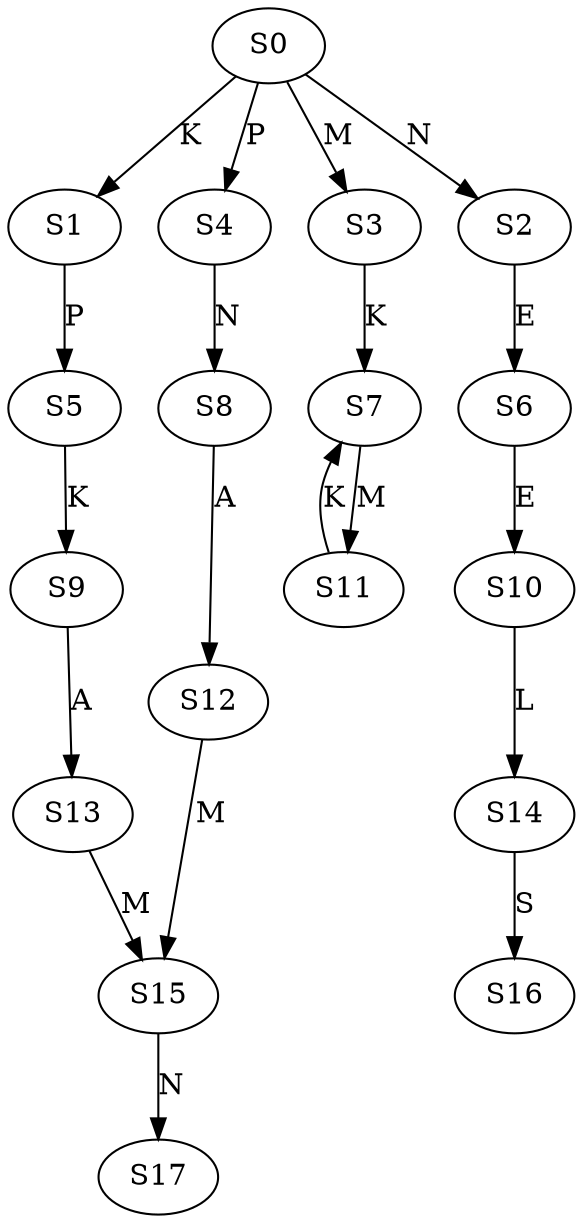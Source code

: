 strict digraph  {
	S0 -> S1 [ label = K ];
	S0 -> S2 [ label = N ];
	S0 -> S3 [ label = M ];
	S0 -> S4 [ label = P ];
	S1 -> S5 [ label = P ];
	S2 -> S6 [ label = E ];
	S3 -> S7 [ label = K ];
	S4 -> S8 [ label = N ];
	S5 -> S9 [ label = K ];
	S6 -> S10 [ label = E ];
	S7 -> S11 [ label = M ];
	S8 -> S12 [ label = A ];
	S9 -> S13 [ label = A ];
	S10 -> S14 [ label = L ];
	S11 -> S7 [ label = K ];
	S12 -> S15 [ label = M ];
	S13 -> S15 [ label = M ];
	S14 -> S16 [ label = S ];
	S15 -> S17 [ label = N ];
}
